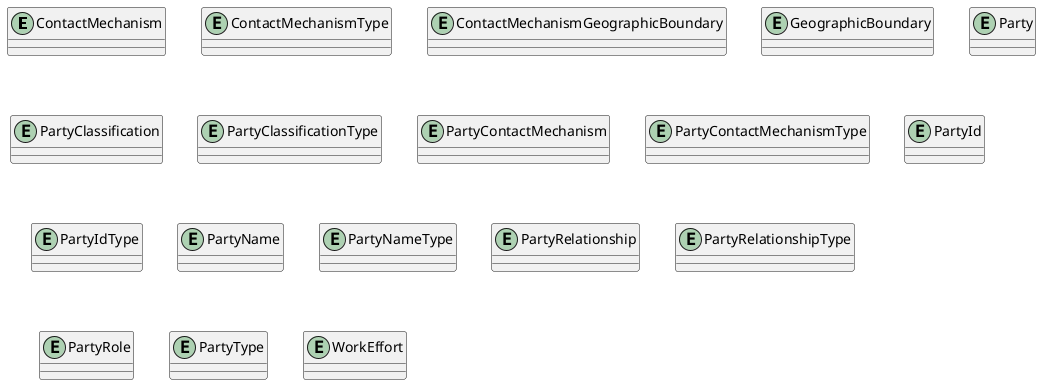 @startuml entities
' hide the spot
' hide circle

' avoid problems with angled crows feet
skinparam linetype ortho

entity ContactMechanism {}
entity ContactMechanismType {}
entity ContactMechanismGeographicBoundary {}
entity GeographicBoundary {}
entity Party {
}

entity PartyClassification {
}

entity PartyClassificationType {
}

entity PartyContactMechanism {
}

entity PartyContactMechanismType {
}

entity PartyId {
}

entity PartyIdType{
}

entity PartyName {

}

entity PartyNameType {

}

entity PartyRelationship {

}

entity PartyRelationshipType {

}

entity PartyRole {
}

entity PartyType {
}

entity WorkEffort {}
@enduml